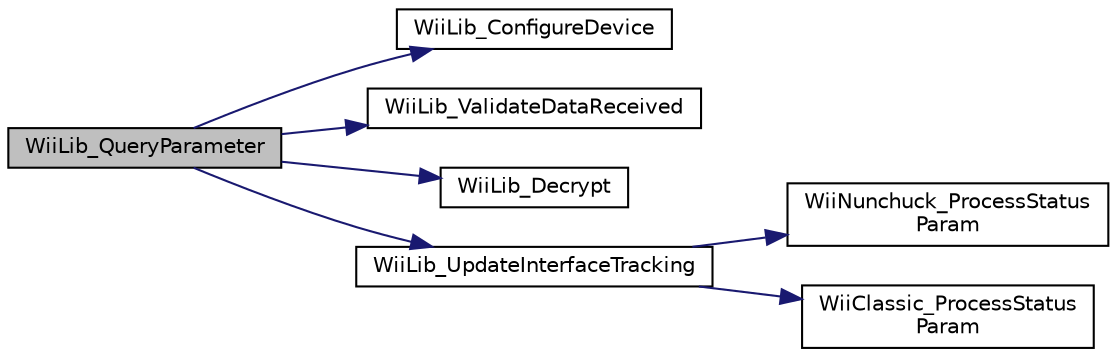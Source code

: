 digraph "WiiLib_QueryParameter"
{
  edge [fontname="Helvetica",fontsize="10",labelfontname="Helvetica",labelfontsize="10"];
  node [fontname="Helvetica",fontsize="10",shape=record];
  rankdir="LR";
  Node73 [label="WiiLib_QueryParameter",height=0.2,width=0.4,color="black", fillcolor="grey75", style="filled", fontcolor="black"];
  Node73 -> Node74 [color="midnightblue",fontsize="10",style="solid",fontname="Helvetica"];
  Node74 [label="WiiLib_ConfigureDevice",height=0.2,width=0.4,color="black", fillcolor="white", style="filled",URL="$wii__lib_8c.html#a142d45ef18cbb69d8ffd2cfac5f591a5",tooltip="Pushes out configuration to target device. "];
  Node73 -> Node75 [color="midnightblue",fontsize="10",style="solid",fontname="Helvetica"];
  Node75 [label="WiiLib_ValidateDataReceived",height=0.2,width=0.4,color="black", fillcolor="white", style="filled",URL="$wii__lib_8c.html#a975203344b3223270889adfe8bc28b14",tooltip="Verifies the data provided is not a known set of invalid byte(s). "];
  Node73 -> Node76 [color="midnightblue",fontsize="10",style="solid",fontname="Helvetica"];
  Node76 [label="WiiLib_Decrypt",height=0.2,width=0.4,color="black", fillcolor="white", style="filled",URL="$wii__lib_8c.html#aa69c759411925b0982a02da32c85890e",tooltip="Handles the process of decrypting data received from a target device. "];
  Node73 -> Node77 [color="midnightblue",fontsize="10",style="solid",fontname="Helvetica"];
  Node77 [label="WiiLib_UpdateInterfaceTracking",height=0.2,width=0.4,color="black", fillcolor="white", style="filled",URL="$wii__lib_8c.html#aad241b45d69099b34e33ce9d56f8ecdd",tooltip="Wrapper to invoke the appropriate target-specific processing function to interpret the current status..."];
  Node77 -> Node78 [color="midnightblue",fontsize="10",style="solid",fontname="Helvetica"];
  Node78 [label="WiiNunchuck_ProcessStatus\lParam",height=0.2,width=0.4,color="black", fillcolor="white", style="filled",URL="$wii__nunchuck_8h.html#a95d02a5f70eb0bfffd18905387e78798",tooltip="Process current data for device as the response field from querying the device status register..."];
  Node77 -> Node79 [color="midnightblue",fontsize="10",style="solid",fontname="Helvetica"];
  Node79 [label="WiiClassic_ProcessStatus\lParam",height=0.2,width=0.4,color="black", fillcolor="white", style="filled",URL="$wii__classic__controller_8h.html#a2673480b21c4f614e98006199179c6ea",tooltip="Process current data for device as the response field from querying the device status register..."];
}
